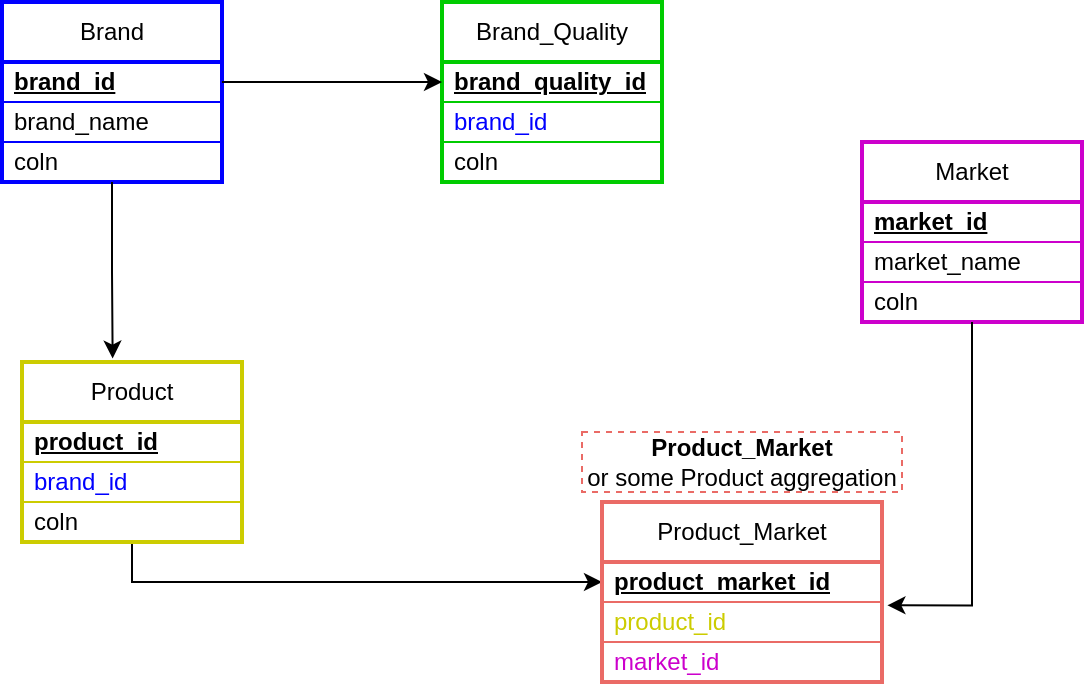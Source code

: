 <mxfile version="26.0.16">
  <diagram name="Page-1" id="X8N5cs9RzUsLu2m5VZ0T">
    <mxGraphModel dx="732" dy="449" grid="1" gridSize="10" guides="1" tooltips="1" connect="1" arrows="1" fold="1" page="1" pageScale="1" pageWidth="827" pageHeight="1169" math="0" shadow="0">
      <root>
        <mxCell id="0" />
        <mxCell id="1" parent="0" />
        <mxCell id="64hvi0usrAPv1fW5hsBz-1" value="Brand" style="swimlane;fontStyle=0;childLayout=stackLayout;horizontal=1;startSize=30;horizontalStack=0;resizeParent=1;resizeParentMax=0;resizeLast=0;collapsible=1;marginBottom=0;whiteSpace=wrap;html=1;strokeColor=#0000FF;strokeWidth=2;" vertex="1" parent="1">
          <mxGeometry x="60" y="40" width="110" height="90" as="geometry" />
        </mxCell>
        <mxCell id="64hvi0usrAPv1fW5hsBz-2" value="&lt;u&gt;&lt;b&gt;brand_id&lt;/b&gt;&lt;/u&gt;" style="text;strokeColor=none;fillColor=none;align=left;verticalAlign=middle;spacingLeft=4;spacingRight=4;overflow=hidden;points=[[0,0.5],[1,0.5]];portConstraint=eastwest;rotatable=0;whiteSpace=wrap;html=1;" vertex="1" parent="64hvi0usrAPv1fW5hsBz-1">
          <mxGeometry y="30" width="110" height="20" as="geometry" />
        </mxCell>
        <mxCell id="64hvi0usrAPv1fW5hsBz-3" value="brand_name" style="text;strokeColor=#0000FF;fillColor=none;align=left;verticalAlign=middle;spacingLeft=4;spacingRight=4;overflow=hidden;points=[[0,0.5],[1,0.5]];portConstraint=eastwest;rotatable=0;whiteSpace=wrap;html=1;perimeterSpacing=1;" vertex="1" parent="64hvi0usrAPv1fW5hsBz-1">
          <mxGeometry y="50" width="110" height="20" as="geometry" />
        </mxCell>
        <mxCell id="64hvi0usrAPv1fW5hsBz-4" value="coln" style="text;strokeColor=none;fillColor=none;align=left;verticalAlign=middle;spacingLeft=4;spacingRight=4;overflow=hidden;points=[[0,0.5],[1,0.5]];portConstraint=eastwest;rotatable=0;whiteSpace=wrap;html=1;" vertex="1" parent="64hvi0usrAPv1fW5hsBz-1">
          <mxGeometry y="70" width="110" height="20" as="geometry" />
        </mxCell>
        <mxCell id="64hvi0usrAPv1fW5hsBz-5" value="Brand_Quality" style="swimlane;fontStyle=0;childLayout=stackLayout;horizontal=1;startSize=30;horizontalStack=0;resizeParent=1;resizeParentMax=0;resizeLast=0;collapsible=1;marginBottom=0;whiteSpace=wrap;html=1;strokeColor=#00CC00;strokeWidth=2;" vertex="1" parent="1">
          <mxGeometry x="280" y="40" width="110" height="90" as="geometry" />
        </mxCell>
        <mxCell id="64hvi0usrAPv1fW5hsBz-6" value="&lt;u&gt;&lt;b&gt;brand_quality_id&lt;/b&gt;&lt;/u&gt;" style="text;strokeColor=none;fillColor=none;align=left;verticalAlign=middle;spacingLeft=4;spacingRight=4;overflow=hidden;points=[[0,0.5],[1,0.5]];portConstraint=eastwest;rotatable=0;whiteSpace=wrap;html=1;" vertex="1" parent="64hvi0usrAPv1fW5hsBz-5">
          <mxGeometry y="30" width="110" height="20" as="geometry" />
        </mxCell>
        <mxCell id="64hvi0usrAPv1fW5hsBz-7" value="&lt;font style=&quot;color: rgb(0, 0, 255);&quot;&gt;brand_id&lt;/font&gt;" style="text;strokeColor=#00CC00;fillColor=none;align=left;verticalAlign=middle;spacingLeft=4;spacingRight=4;overflow=hidden;points=[[0,0.5],[1,0.5]];portConstraint=eastwest;rotatable=0;whiteSpace=wrap;html=1;perimeterSpacing=1;" vertex="1" parent="64hvi0usrAPv1fW5hsBz-5">
          <mxGeometry y="50" width="110" height="20" as="geometry" />
        </mxCell>
        <mxCell id="64hvi0usrAPv1fW5hsBz-8" value="coln" style="text;strokeColor=none;fillColor=none;align=left;verticalAlign=middle;spacingLeft=4;spacingRight=4;overflow=hidden;points=[[0,0.5],[1,0.5]];portConstraint=eastwest;rotatable=0;whiteSpace=wrap;html=1;" vertex="1" parent="64hvi0usrAPv1fW5hsBz-5">
          <mxGeometry y="70" width="110" height="20" as="geometry" />
        </mxCell>
        <mxCell id="64hvi0usrAPv1fW5hsBz-25" style="edgeStyle=orthogonalEdgeStyle;rounded=0;orthogonalLoop=1;jettySize=auto;html=1;entryX=0;entryY=0.5;entryDx=0;entryDy=0;" edge="1" parent="1" source="64hvi0usrAPv1fW5hsBz-9" target="64hvi0usrAPv1fW5hsBz-14">
          <mxGeometry relative="1" as="geometry" />
        </mxCell>
        <mxCell id="64hvi0usrAPv1fW5hsBz-9" value="Product" style="swimlane;fontStyle=0;childLayout=stackLayout;horizontal=1;startSize=30;horizontalStack=0;resizeParent=1;resizeParentMax=0;resizeLast=0;collapsible=1;marginBottom=0;whiteSpace=wrap;html=1;strokeColor=#CCCC00;strokeWidth=2;" vertex="1" parent="1">
          <mxGeometry x="70" y="220" width="110" height="90" as="geometry" />
        </mxCell>
        <mxCell id="64hvi0usrAPv1fW5hsBz-10" value="&lt;u&gt;&lt;b&gt;product_id&lt;/b&gt;&lt;/u&gt;" style="text;strokeColor=none;fillColor=none;align=left;verticalAlign=middle;spacingLeft=4;spacingRight=4;overflow=hidden;points=[[0,0.5],[1,0.5]];portConstraint=eastwest;rotatable=0;whiteSpace=wrap;html=1;" vertex="1" parent="64hvi0usrAPv1fW5hsBz-9">
          <mxGeometry y="30" width="110" height="20" as="geometry" />
        </mxCell>
        <mxCell id="64hvi0usrAPv1fW5hsBz-11" value="&lt;font style=&quot;color: rgb(0, 0, 255);&quot;&gt;brand_id&lt;/font&gt;" style="text;strokeColor=#CCCC00;fillColor=none;align=left;verticalAlign=middle;spacingLeft=4;spacingRight=4;overflow=hidden;points=[[0,0.5],[1,0.5]];portConstraint=eastwest;rotatable=0;whiteSpace=wrap;html=1;perimeterSpacing=1;" vertex="1" parent="64hvi0usrAPv1fW5hsBz-9">
          <mxGeometry y="50" width="110" height="20" as="geometry" />
        </mxCell>
        <mxCell id="64hvi0usrAPv1fW5hsBz-12" value="coln" style="text;strokeColor=none;fillColor=none;align=left;verticalAlign=middle;spacingLeft=4;spacingRight=4;overflow=hidden;points=[[0,0.5],[1,0.5]];portConstraint=eastwest;rotatable=0;whiteSpace=wrap;html=1;" vertex="1" parent="64hvi0usrAPv1fW5hsBz-9">
          <mxGeometry y="70" width="110" height="20" as="geometry" />
        </mxCell>
        <mxCell id="64hvi0usrAPv1fW5hsBz-13" value="Product_Market" style="swimlane;fontStyle=0;childLayout=stackLayout;horizontal=1;startSize=30;horizontalStack=0;resizeParent=1;resizeParentMax=0;resizeLast=0;collapsible=1;marginBottom=0;whiteSpace=wrap;html=1;strokeColor=#EA6B66;strokeWidth=2;" vertex="1" parent="1">
          <mxGeometry x="360" y="290" width="140" height="90" as="geometry" />
        </mxCell>
        <mxCell id="64hvi0usrAPv1fW5hsBz-14" value="&lt;u&gt;&lt;b&gt;product_market_id&lt;/b&gt;&lt;/u&gt;" style="text;strokeColor=none;fillColor=none;align=left;verticalAlign=middle;spacingLeft=4;spacingRight=4;overflow=hidden;points=[[0,0.5],[1,0.5]];portConstraint=eastwest;rotatable=0;whiteSpace=wrap;html=1;" vertex="1" parent="64hvi0usrAPv1fW5hsBz-13">
          <mxGeometry y="30" width="140" height="20" as="geometry" />
        </mxCell>
        <mxCell id="64hvi0usrAPv1fW5hsBz-15" value="&lt;font style=&quot;color: rgb(204, 204, 0);&quot;&gt;product_id&lt;/font&gt;" style="text;strokeColor=#EA6B66;fillColor=none;align=left;verticalAlign=middle;spacingLeft=4;spacingRight=4;overflow=hidden;points=[[0,0.5],[1,0.5]];portConstraint=eastwest;rotatable=0;whiteSpace=wrap;html=1;perimeterSpacing=1;" vertex="1" parent="64hvi0usrAPv1fW5hsBz-13">
          <mxGeometry y="50" width="140" height="20" as="geometry" />
        </mxCell>
        <mxCell id="64hvi0usrAPv1fW5hsBz-16" value="&lt;font style=&quot;color: rgb(204, 0, 204);&quot;&gt;market_id&lt;/font&gt;" style="text;strokeColor=none;fillColor=none;align=left;verticalAlign=middle;spacingLeft=4;spacingRight=4;overflow=hidden;points=[[0,0.5],[1,0.5]];portConstraint=eastwest;rotatable=0;whiteSpace=wrap;html=1;" vertex="1" parent="64hvi0usrAPv1fW5hsBz-13">
          <mxGeometry y="70" width="140" height="20" as="geometry" />
        </mxCell>
        <mxCell id="64hvi0usrAPv1fW5hsBz-17" value="Market" style="swimlane;fontStyle=0;childLayout=stackLayout;horizontal=1;startSize=30;horizontalStack=0;resizeParent=1;resizeParentMax=0;resizeLast=0;collapsible=1;marginBottom=0;whiteSpace=wrap;html=1;strokeColor=#CC00CC;strokeWidth=2;" vertex="1" parent="1">
          <mxGeometry x="490" y="110" width="110" height="90" as="geometry" />
        </mxCell>
        <mxCell id="64hvi0usrAPv1fW5hsBz-18" value="&lt;u&gt;&lt;b&gt;market_id&lt;/b&gt;&lt;/u&gt;" style="text;strokeColor=none;fillColor=none;align=left;verticalAlign=middle;spacingLeft=4;spacingRight=4;overflow=hidden;points=[[0,0.5],[1,0.5]];portConstraint=eastwest;rotatable=0;whiteSpace=wrap;html=1;" vertex="1" parent="64hvi0usrAPv1fW5hsBz-17">
          <mxGeometry y="30" width="110" height="20" as="geometry" />
        </mxCell>
        <mxCell id="64hvi0usrAPv1fW5hsBz-19" value="market_name" style="text;strokeColor=#CC00CC;fillColor=none;align=left;verticalAlign=middle;spacingLeft=4;spacingRight=4;overflow=hidden;points=[[0,0.5],[1,0.5]];portConstraint=eastwest;rotatable=0;whiteSpace=wrap;html=1;perimeterSpacing=1;" vertex="1" parent="64hvi0usrAPv1fW5hsBz-17">
          <mxGeometry y="50" width="110" height="20" as="geometry" />
        </mxCell>
        <mxCell id="64hvi0usrAPv1fW5hsBz-20" value="coln" style="text;strokeColor=none;fillColor=none;align=left;verticalAlign=middle;spacingLeft=4;spacingRight=4;overflow=hidden;points=[[0,0.5],[1,0.5]];portConstraint=eastwest;rotatable=0;whiteSpace=wrap;html=1;" vertex="1" parent="64hvi0usrAPv1fW5hsBz-17">
          <mxGeometry y="70" width="110" height="20" as="geometry" />
        </mxCell>
        <mxCell id="64hvi0usrAPv1fW5hsBz-21" style="edgeStyle=orthogonalEdgeStyle;rounded=0;orthogonalLoop=1;jettySize=auto;html=1;entryX=0.412;entryY=-0.019;entryDx=0;entryDy=0;entryPerimeter=0;" edge="1" parent="1" source="64hvi0usrAPv1fW5hsBz-1" target="64hvi0usrAPv1fW5hsBz-9">
          <mxGeometry relative="1" as="geometry" />
        </mxCell>
        <mxCell id="64hvi0usrAPv1fW5hsBz-22" style="edgeStyle=orthogonalEdgeStyle;rounded=0;orthogonalLoop=1;jettySize=auto;html=1;exitX=1;exitY=0.5;exitDx=0;exitDy=0;entryX=0;entryY=0.5;entryDx=0;entryDy=0;" edge="1" parent="1" source="64hvi0usrAPv1fW5hsBz-2" target="64hvi0usrAPv1fW5hsBz-6">
          <mxGeometry relative="1" as="geometry" />
        </mxCell>
        <mxCell id="64hvi0usrAPv1fW5hsBz-24" style="edgeStyle=orthogonalEdgeStyle;rounded=0;orthogonalLoop=1;jettySize=auto;html=1;entryX=1.012;entryY=0.121;entryDx=0;entryDy=0;entryPerimeter=0;" edge="1" parent="1" source="64hvi0usrAPv1fW5hsBz-17" target="64hvi0usrAPv1fW5hsBz-15">
          <mxGeometry relative="1" as="geometry" />
        </mxCell>
        <mxCell id="64hvi0usrAPv1fW5hsBz-26" value="&lt;b&gt;Product_Market&lt;/b&gt;&lt;div&gt;or some Product aggregation&lt;/div&gt;" style="text;html=1;align=center;verticalAlign=middle;whiteSpace=wrap;rounded=0;dashed=1;strokeColor=#EA6B66;" vertex="1" parent="1">
          <mxGeometry x="350" y="255" width="160" height="30" as="geometry" />
        </mxCell>
      </root>
    </mxGraphModel>
  </diagram>
</mxfile>
